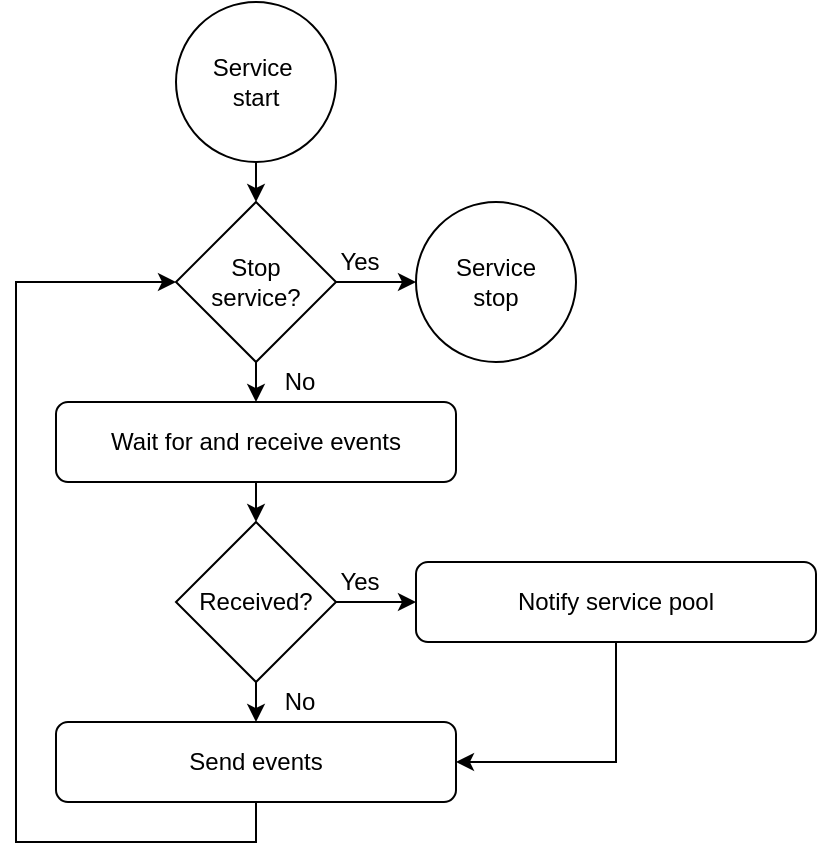 <mxfile version="17.4.2" type="device"><diagram id="ABakkEomW4vuQibv08w5" name="Page-1"><mxGraphModel dx="279" dy="775" grid="1" gridSize="10" guides="1" tooltips="1" connect="1" arrows="1" fold="1" page="1" pageScale="1" pageWidth="827" pageHeight="1169" math="0" shadow="0"><root><mxCell id="0"/><mxCell id="1" parent="0"/><mxCell id="YueggXXWdZ5qi5-yySTW-60" value="No" style="text;html=1;strokeColor=none;fillColor=none;align=center;verticalAlign=middle;whiteSpace=wrap;rounded=0;" parent="1" vertex="1"><mxGeometry x="971" y="350" width="24" height="20" as="geometry"/></mxCell><mxCell id="bMC4UjFoVRFGJhnmP9dt-49" value="Yes" style="text;html=1;strokeColor=none;fillColor=none;align=center;verticalAlign=middle;whiteSpace=wrap;rounded=0;" parent="1" vertex="1"><mxGeometry x="1001" y="290" width="24" height="20" as="geometry"/></mxCell><mxCell id="_U3PIj6Y1nTyuA1hEWH6-22" style="edgeStyle=orthogonalEdgeStyle;rounded=0;orthogonalLoop=1;jettySize=auto;html=1;exitX=0.5;exitY=1;exitDx=0;exitDy=0;entryX=0.5;entryY=0;entryDx=0;entryDy=0;" parent="1" source="_U3PIj6Y1nTyuA1hEWH6-2" target="_U3PIj6Y1nTyuA1hEWH6-10" edge="1"><mxGeometry relative="1" as="geometry"/></mxCell><mxCell id="_U3PIj6Y1nTyuA1hEWH6-2" value="Service&amp;nbsp;&lt;br&gt;start" style="ellipse;whiteSpace=wrap;html=1;aspect=fixed;" parent="1" vertex="1"><mxGeometry x="921" y="10" width="80" height="80" as="geometry"/></mxCell><mxCell id="_U3PIj6Y1nTyuA1hEWH6-15" style="edgeStyle=orthogonalEdgeStyle;rounded=0;orthogonalLoop=1;jettySize=auto;html=1;exitX=0.5;exitY=1;exitDx=0;exitDy=0;entryX=0.5;entryY=0;entryDx=0;entryDy=0;" parent="1" source="_U3PIj6Y1nTyuA1hEWH6-3" target="_U3PIj6Y1nTyuA1hEWH6-4" edge="1"><mxGeometry relative="1" as="geometry"/></mxCell><mxCell id="_U3PIj6Y1nTyuA1hEWH6-3" value="Wait for and receive events" style="rounded=1;whiteSpace=wrap;html=1;" parent="1" vertex="1"><mxGeometry x="861" y="210" width="200" height="40" as="geometry"/></mxCell><mxCell id="_U3PIj6Y1nTyuA1hEWH6-16" style="edgeStyle=orthogonalEdgeStyle;rounded=0;orthogonalLoop=1;jettySize=auto;html=1;exitX=0.5;exitY=1;exitDx=0;exitDy=0;entryX=0.5;entryY=0;entryDx=0;entryDy=0;" parent="1" source="_U3PIj6Y1nTyuA1hEWH6-4" target="_U3PIj6Y1nTyuA1hEWH6-11" edge="1"><mxGeometry relative="1" as="geometry"/></mxCell><mxCell id="_U3PIj6Y1nTyuA1hEWH6-17" style="edgeStyle=orthogonalEdgeStyle;rounded=0;orthogonalLoop=1;jettySize=auto;html=1;exitX=1;exitY=0.5;exitDx=0;exitDy=0;entryX=0;entryY=0.5;entryDx=0;entryDy=0;" parent="1" source="_U3PIj6Y1nTyuA1hEWH6-4" target="_U3PIj6Y1nTyuA1hEWH6-5" edge="1"><mxGeometry relative="1" as="geometry"/></mxCell><mxCell id="_U3PIj6Y1nTyuA1hEWH6-4" value="Received?" style="rhombus;whiteSpace=wrap;html=1;" parent="1" vertex="1"><mxGeometry x="921" y="270" width="80" height="80" as="geometry"/></mxCell><mxCell id="_U3PIj6Y1nTyuA1hEWH6-24" style="edgeStyle=orthogonalEdgeStyle;rounded=0;orthogonalLoop=1;jettySize=auto;html=1;exitX=0.5;exitY=1;exitDx=0;exitDy=0;entryX=1;entryY=0.5;entryDx=0;entryDy=0;" parent="1" source="_U3PIj6Y1nTyuA1hEWH6-5" target="_U3PIj6Y1nTyuA1hEWH6-11" edge="1"><mxGeometry relative="1" as="geometry"/></mxCell><mxCell id="_U3PIj6Y1nTyuA1hEWH6-5" value="Notify service pool" style="rounded=1;whiteSpace=wrap;html=1;" parent="1" vertex="1"><mxGeometry x="1041" y="290" width="200" height="40" as="geometry"/></mxCell><mxCell id="_U3PIj6Y1nTyuA1hEWH6-13" style="edgeStyle=orthogonalEdgeStyle;rounded=0;orthogonalLoop=1;jettySize=auto;html=1;exitX=0.5;exitY=1;exitDx=0;exitDy=0;entryX=0.5;entryY=0;entryDx=0;entryDy=0;" parent="1" source="_U3PIj6Y1nTyuA1hEWH6-10" target="_U3PIj6Y1nTyuA1hEWH6-3" edge="1"><mxGeometry relative="1" as="geometry"/></mxCell><mxCell id="_U3PIj6Y1nTyuA1hEWH6-21" style="edgeStyle=orthogonalEdgeStyle;rounded=0;orthogonalLoop=1;jettySize=auto;html=1;exitX=1;exitY=0.5;exitDx=0;exitDy=0;entryX=0;entryY=0.5;entryDx=0;entryDy=0;" parent="1" source="_U3PIj6Y1nTyuA1hEWH6-10" target="_U3PIj6Y1nTyuA1hEWH6-20" edge="1"><mxGeometry relative="1" as="geometry"/></mxCell><mxCell id="_U3PIj6Y1nTyuA1hEWH6-10" value="Stop &lt;br&gt;service?" style="rhombus;whiteSpace=wrap;html=1;" parent="1" vertex="1"><mxGeometry x="921" y="110" width="80" height="80" as="geometry"/></mxCell><mxCell id="_U3PIj6Y1nTyuA1hEWH6-18" style="edgeStyle=orthogonalEdgeStyle;rounded=0;orthogonalLoop=1;jettySize=auto;html=1;exitX=0.5;exitY=1;exitDx=0;exitDy=0;entryX=0;entryY=0.5;entryDx=0;entryDy=0;" parent="1" source="_U3PIj6Y1nTyuA1hEWH6-11" target="_U3PIj6Y1nTyuA1hEWH6-10" edge="1"><mxGeometry relative="1" as="geometry"><Array as="points"><mxPoint x="961" y="430"/><mxPoint x="841" y="430"/><mxPoint x="841" y="150"/></Array></mxGeometry></mxCell><mxCell id="_U3PIj6Y1nTyuA1hEWH6-11" value="Send events" style="rounded=1;whiteSpace=wrap;html=1;" parent="1" vertex="1"><mxGeometry x="861" y="370" width="200" height="40" as="geometry"/></mxCell><mxCell id="_U3PIj6Y1nTyuA1hEWH6-20" value="Service&lt;br&gt;stop" style="ellipse;whiteSpace=wrap;html=1;aspect=fixed;" parent="1" vertex="1"><mxGeometry x="1041" y="110" width="80" height="80" as="geometry"/></mxCell><mxCell id="_U3PIj6Y1nTyuA1hEWH6-25" value="Yes" style="text;html=1;strokeColor=none;fillColor=none;align=center;verticalAlign=middle;whiteSpace=wrap;rounded=0;" parent="1" vertex="1"><mxGeometry x="1001" y="130" width="24" height="20" as="geometry"/></mxCell><mxCell id="_U3PIj6Y1nTyuA1hEWH6-26" value="No" style="text;html=1;strokeColor=none;fillColor=none;align=center;verticalAlign=middle;whiteSpace=wrap;rounded=0;" parent="1" vertex="1"><mxGeometry x="971" y="190" width="24" height="20" as="geometry"/></mxCell></root></mxGraphModel></diagram></mxfile>